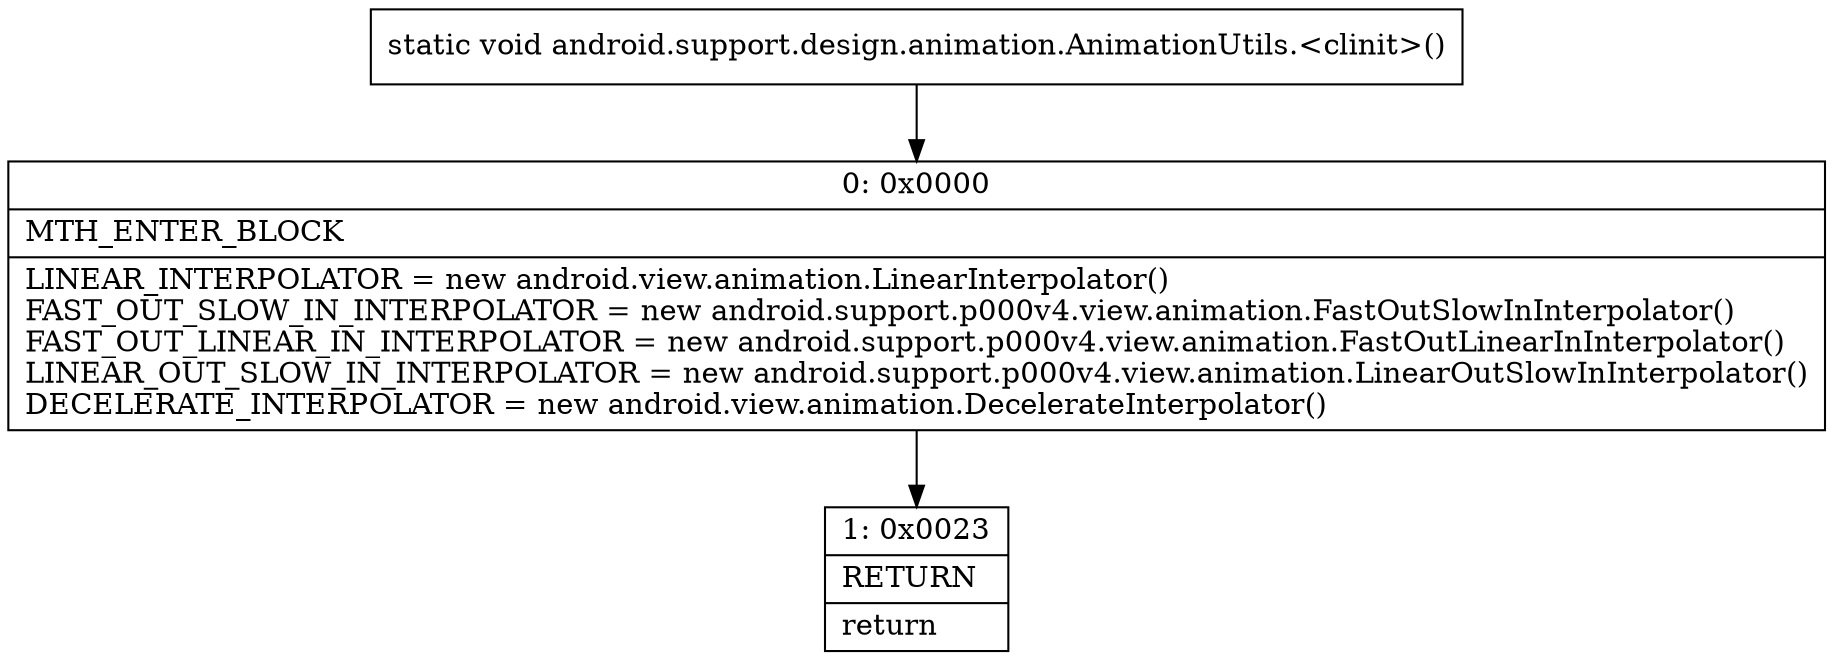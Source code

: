 digraph "CFG forandroid.support.design.animation.AnimationUtils.\<clinit\>()V" {
Node_0 [shape=record,label="{0\:\ 0x0000|MTH_ENTER_BLOCK\l|LINEAR_INTERPOLATOR = new android.view.animation.LinearInterpolator()\lFAST_OUT_SLOW_IN_INTERPOLATOR = new android.support.p000v4.view.animation.FastOutSlowInInterpolator()\lFAST_OUT_LINEAR_IN_INTERPOLATOR = new android.support.p000v4.view.animation.FastOutLinearInInterpolator()\lLINEAR_OUT_SLOW_IN_INTERPOLATOR = new android.support.p000v4.view.animation.LinearOutSlowInInterpolator()\lDECELERATE_INTERPOLATOR = new android.view.animation.DecelerateInterpolator()\l}"];
Node_1 [shape=record,label="{1\:\ 0x0023|RETURN\l|return\l}"];
MethodNode[shape=record,label="{static void android.support.design.animation.AnimationUtils.\<clinit\>() }"];
MethodNode -> Node_0;
Node_0 -> Node_1;
}


